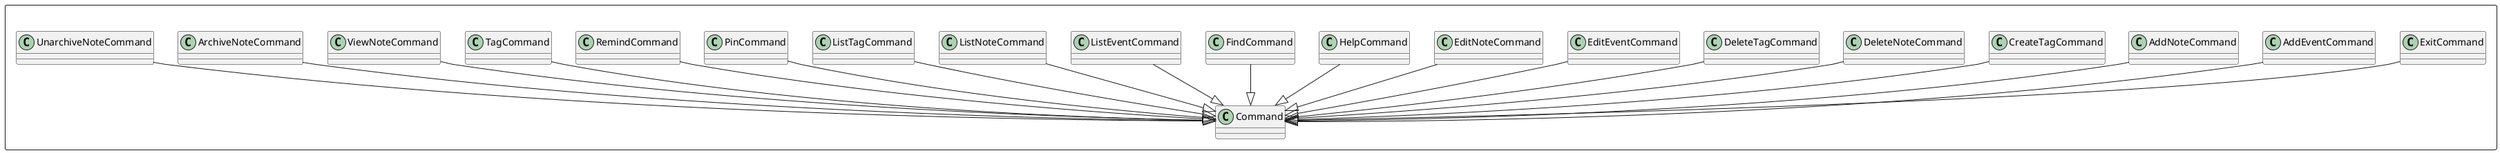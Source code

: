 @startuml

Package " "<<Rectangle>>{
    Class Command
    Class ExitCommand
    Class AddEventCommand
    Class AddNoteCommand
    Class CreateTagCommand
    Class DeleteNoteCommand
    Class DeleteTagCommand
    Class EditEventCommand
    Class EditNoteCommand
    Class HelpCommand
    Class FindCommand
    Class ListEventCommand
    Class ListNoteCommand
    Class ListTagCommand
    Class PinCommand
    Class RemindCommand
    Class TagCommand
    Class ViewNoteCommand
    Class ArchiveNoteCommand
    Class UnarchiveNoteCommand
}

ExitCommand --|> Command 
AddEventCommand --|> Command 
AddNoteCommand --|> Command 
ArchiveNoteCommand --|> Command 
CreateTagCommand --|> Command 
DeleteNoteCommand --|> Command 
DeleteTagCommand --|> Command 
EditEventCommand --|> Command 
EditNoteCommand --|> Command 
FindCommand --|> Command 
HelpCommand --|> Command 
ListEventCommand --|> Command 
ListNoteCommand --|> Command 
ListTagCommand --|> Command
PinCommand --|> Command 
RemindCommand --|> Command 
TagCommand --|> Command 
UnarchiveNoteCommand --|> Command 
ViewNoteCommand --|> Command 

@enduml